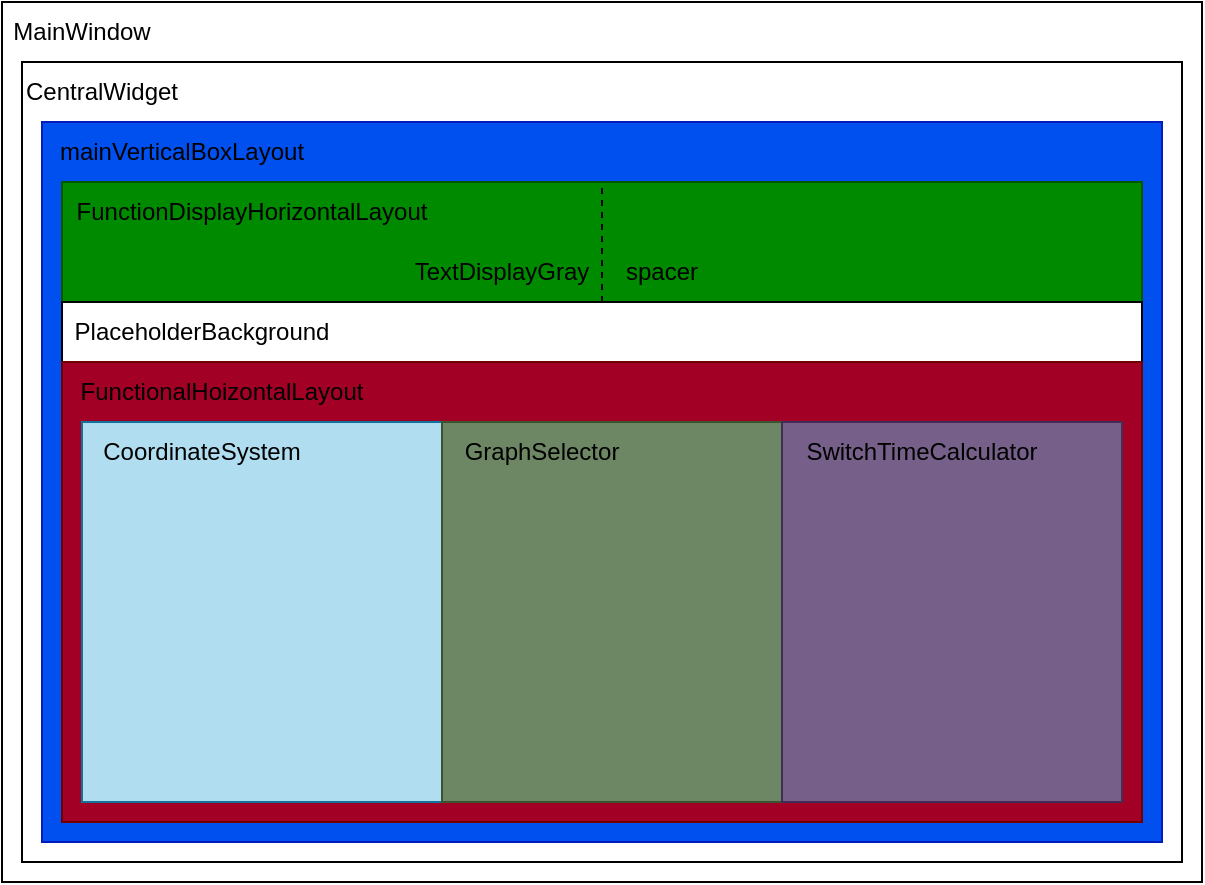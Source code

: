 <mxfile version="28.2.8">
  <diagram name="Page-1" id="9cAdi8g2TCim8FwbHY7r">
    <mxGraphModel dx="900" dy="548" grid="1" gridSize="10" guides="1" tooltips="1" connect="1" arrows="1" fold="1" page="1" pageScale="1" pageWidth="850" pageHeight="1100" math="0" shadow="0">
      <root>
        <mxCell id="0" />
        <mxCell id="1" parent="0" />
        <mxCell id="V7Zm8T6stNti8B_eVssc-1" value="" style="rounded=0;whiteSpace=wrap;html=1;" vertex="1" parent="1">
          <mxGeometry x="120" y="120" width="600" height="440" as="geometry" />
        </mxCell>
        <mxCell id="V7Zm8T6stNti8B_eVssc-2" value="MainWindow" style="text;html=1;whiteSpace=wrap;strokeColor=none;fillColor=none;align=center;verticalAlign=middle;rounded=0;" vertex="1" parent="1">
          <mxGeometry x="130" y="120" width="60" height="30" as="geometry" />
        </mxCell>
        <mxCell id="V7Zm8T6stNti8B_eVssc-3" value="" style="rounded=0;whiteSpace=wrap;html=1;fillColor=light-dark(#FFFFFF,#4D4D4D);" vertex="1" parent="1">
          <mxGeometry x="130" y="150" width="580" height="400" as="geometry" />
        </mxCell>
        <mxCell id="V7Zm8T6stNti8B_eVssc-4" value="CentralWidget" style="text;html=1;whiteSpace=wrap;strokeColor=none;fillColor=none;align=center;verticalAlign=middle;rounded=0;" vertex="1" parent="1">
          <mxGeometry x="140" y="150" width="60" height="30" as="geometry" />
        </mxCell>
        <mxCell id="V7Zm8T6stNti8B_eVssc-5" value="" style="rounded=0;whiteSpace=wrap;html=1;fillColor=#0050ef;fontColor=#ffffff;strokeColor=#001DBC;" vertex="1" parent="1">
          <mxGeometry x="140" y="180" width="560" height="360" as="geometry" />
        </mxCell>
        <mxCell id="V7Zm8T6stNti8B_eVssc-6" value="mainVerticalBoxLayout" style="text;html=1;whiteSpace=wrap;strokeColor=none;fillColor=none;align=center;verticalAlign=middle;rounded=0;" vertex="1" parent="1">
          <mxGeometry x="180" y="180" width="60" height="30" as="geometry" />
        </mxCell>
        <mxCell id="V7Zm8T6stNti8B_eVssc-8" value="" style="rounded=0;whiteSpace=wrap;html=1;fillColor=#008a00;fontColor=#ffffff;strokeColor=light-dark(#005700,#000000);" vertex="1" parent="1">
          <mxGeometry x="150" y="210" width="540" height="60" as="geometry" />
        </mxCell>
        <mxCell id="V7Zm8T6stNti8B_eVssc-9" value="" style="rounded=0;whiteSpace=wrap;html=1;fillColor=light-dark(#FFFFFF,#B3B3B3);strokeColor=light-dark(#000000,#0B0B0B);" vertex="1" parent="1">
          <mxGeometry x="150" y="270" width="540" height="30" as="geometry" />
        </mxCell>
        <mxCell id="V7Zm8T6stNti8B_eVssc-10" value="" style="rounded=0;whiteSpace=wrap;html=1;fillColor=#a20025;fontColor=#ffffff;strokeColor=light-dark(#6F0000, #000000);" vertex="1" parent="1">
          <mxGeometry x="150" y="300" width="540" height="230" as="geometry" />
        </mxCell>
        <mxCell id="V7Zm8T6stNti8B_eVssc-11" value="&lt;span style=&quot;color: light-dark(rgb(0, 0, 0), rgb(45, 45, 45));&quot;&gt;FunctionalHoizontalLayout&lt;/span&gt;" style="text;html=1;whiteSpace=wrap;strokeColor=none;fillColor=none;align=center;verticalAlign=middle;rounded=0;" vertex="1" parent="1">
          <mxGeometry x="150" y="300" width="160" height="30" as="geometry" />
        </mxCell>
        <mxCell id="V7Zm8T6stNti8B_eVssc-12" value="&lt;span style=&quot;color: light-dark(rgb(0, 0, 0), rgb(0, 0, 0));&quot;&gt;PlaceholderBackground&lt;/span&gt;" style="text;html=1;whiteSpace=wrap;strokeColor=none;fillColor=none;align=center;verticalAlign=middle;rounded=0;" vertex="1" parent="1">
          <mxGeometry x="190" y="270" width="60" height="30" as="geometry" />
        </mxCell>
        <mxCell id="V7Zm8T6stNti8B_eVssc-13" value="&lt;span style=&quot;color: light-dark(rgb(0, 0, 0), rgb(0, 0, 0));&quot;&gt;FunctionDisplayHorizontalLayout&lt;/span&gt;" style="text;html=1;whiteSpace=wrap;strokeColor=none;fillColor=none;align=center;verticalAlign=middle;rounded=0;" vertex="1" parent="1">
          <mxGeometry x="150" y="210" width="190" height="30" as="geometry" />
        </mxCell>
        <mxCell id="V7Zm8T6stNti8B_eVssc-14" value="" style="endArrow=none;dashed=1;html=1;rounded=0;entryX=0.5;entryY=0;entryDx=0;entryDy=0;exitX=0.5;exitY=1;exitDx=0;exitDy=0;strokeColor=light-dark(#000000,#000000);" edge="1" parent="1" source="V7Zm8T6stNti8B_eVssc-8" target="V7Zm8T6stNti8B_eVssc-8">
          <mxGeometry width="50" height="50" relative="1" as="geometry">
            <mxPoint x="360" y="260" as="sourcePoint" />
            <mxPoint x="410" y="210" as="targetPoint" />
          </mxGeometry>
        </mxCell>
        <mxCell id="V7Zm8T6stNti8B_eVssc-15" value="TextDisplayGray" style="text;html=1;whiteSpace=wrap;strokeColor=none;fillColor=none;align=center;verticalAlign=middle;rounded=0;" vertex="1" parent="1">
          <mxGeometry x="340" y="240" width="60" height="30" as="geometry" />
        </mxCell>
        <mxCell id="V7Zm8T6stNti8B_eVssc-16" value="spacer" style="text;html=1;whiteSpace=wrap;strokeColor=none;fillColor=none;align=center;verticalAlign=middle;rounded=0;" vertex="1" parent="1">
          <mxGeometry x="420" y="240" width="60" height="30" as="geometry" />
        </mxCell>
        <mxCell id="V7Zm8T6stNti8B_eVssc-17" value="" style="rounded=0;whiteSpace=wrap;html=1;fillColor=#b1ddf0;strokeColor=#10739e;" vertex="1" parent="1">
          <mxGeometry x="160" y="330" width="180" height="190" as="geometry" />
        </mxCell>
        <mxCell id="V7Zm8T6stNti8B_eVssc-18" value="" style="rounded=0;whiteSpace=wrap;html=1;fillColor=#6d8764;strokeColor=#3A5431;fontColor=#ffffff;" vertex="1" parent="1">
          <mxGeometry x="340" y="330" width="170" height="190" as="geometry" />
        </mxCell>
        <mxCell id="V7Zm8T6stNti8B_eVssc-19" value="" style="rounded=0;whiteSpace=wrap;html=1;fillColor=#76608a;fontColor=#ffffff;strokeColor=#432D57;" vertex="1" parent="1">
          <mxGeometry x="510" y="330" width="170" height="190" as="geometry" />
        </mxCell>
        <mxCell id="V7Zm8T6stNti8B_eVssc-20" value="CoordinateSystem" style="text;html=1;whiteSpace=wrap;strokeColor=none;fillColor=none;align=center;verticalAlign=middle;rounded=0;" vertex="1" parent="1">
          <mxGeometry x="190" y="330" width="60" height="30" as="geometry" />
        </mxCell>
        <mxCell id="V7Zm8T6stNti8B_eVssc-21" value="GraphSelector" style="text;html=1;whiteSpace=wrap;strokeColor=none;fillColor=none;align=center;verticalAlign=middle;rounded=0;" vertex="1" parent="1">
          <mxGeometry x="360" y="330" width="60" height="30" as="geometry" />
        </mxCell>
        <mxCell id="V7Zm8T6stNti8B_eVssc-22" value="SwitchTimeCalculator" style="text;html=1;whiteSpace=wrap;strokeColor=none;fillColor=none;align=center;verticalAlign=middle;rounded=0;" vertex="1" parent="1">
          <mxGeometry x="550" y="330" width="60" height="30" as="geometry" />
        </mxCell>
      </root>
    </mxGraphModel>
  </diagram>
</mxfile>
